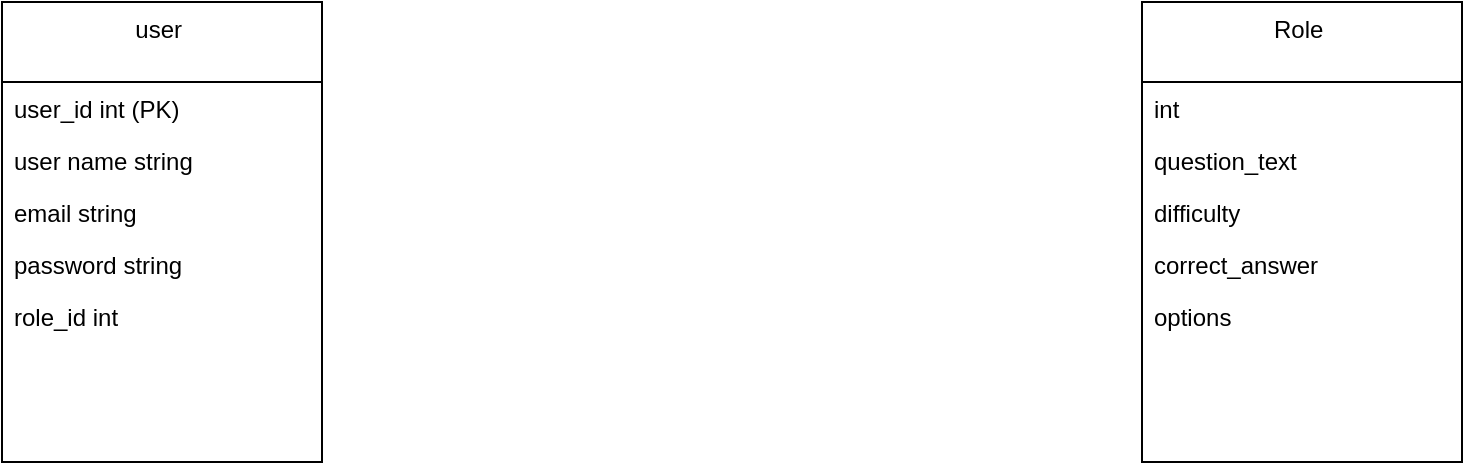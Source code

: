 <mxfile version="26.0.3">
  <diagram name="Page-1" id="7F5qMCForadEN25u4XXI">
    <mxGraphModel dx="880" dy="468" grid="1" gridSize="10" guides="1" tooltips="1" connect="1" arrows="1" fold="1" page="1" pageScale="1" pageWidth="827" pageHeight="1169" math="0" shadow="0">
      <root>
        <mxCell id="0" />
        <mxCell id="1" parent="0" />
        <mxCell id="AK6kMVOS9ElqTDQJYPv8-3" value="user " style="swimlane;fontStyle=0;align=center;verticalAlign=top;childLayout=stackLayout;horizontal=1;startSize=40;horizontalStack=0;resizeParent=1;resizeLast=0;collapsible=1;marginBottom=0;rounded=0;shadow=0;strokeWidth=1;" vertex="1" parent="1">
          <mxGeometry x="40" y="80" width="160" height="230" as="geometry">
            <mxRectangle x="550" y="140" width="160" height="26" as="alternateBounds" />
          </mxGeometry>
        </mxCell>
        <mxCell id="AK6kMVOS9ElqTDQJYPv8-4" value="user_id int (PK)" style="text;align=left;verticalAlign=top;spacingLeft=4;spacingRight=4;overflow=hidden;rotatable=0;points=[[0,0.5],[1,0.5]];portConstraint=eastwest;rounded=0;shadow=0;html=0;" vertex="1" parent="AK6kMVOS9ElqTDQJYPv8-3">
          <mxGeometry y="40" width="160" height="26" as="geometry" />
        </mxCell>
        <mxCell id="AK6kMVOS9ElqTDQJYPv8-5" value="user name string " style="text;align=left;verticalAlign=top;spacingLeft=4;spacingRight=4;overflow=hidden;rotatable=0;points=[[0,0.5],[1,0.5]];portConstraint=eastwest;rounded=0;shadow=0;html=0;" vertex="1" parent="AK6kMVOS9ElqTDQJYPv8-3">
          <mxGeometry y="66" width="160" height="26" as="geometry" />
        </mxCell>
        <mxCell id="AK6kMVOS9ElqTDQJYPv8-6" value="email string" style="text;align=left;verticalAlign=top;spacingLeft=4;spacingRight=4;overflow=hidden;rotatable=0;points=[[0,0.5],[1,0.5]];portConstraint=eastwest;rounded=0;shadow=0;html=0;" vertex="1" parent="AK6kMVOS9ElqTDQJYPv8-3">
          <mxGeometry y="92" width="160" height="26" as="geometry" />
        </mxCell>
        <mxCell id="AK6kMVOS9ElqTDQJYPv8-7" value="password string " style="text;align=left;verticalAlign=top;spacingLeft=4;spacingRight=4;overflow=hidden;rotatable=0;points=[[0,0.5],[1,0.5]];portConstraint=eastwest;" vertex="1" parent="AK6kMVOS9ElqTDQJYPv8-3">
          <mxGeometry y="118" width="160" height="26" as="geometry" />
        </mxCell>
        <mxCell id="AK6kMVOS9ElqTDQJYPv8-8" value="role_id int " style="text;align=left;verticalAlign=top;spacingLeft=4;spacingRight=4;overflow=hidden;rotatable=0;points=[[0,0.5],[1,0.5]];portConstraint=eastwest;" vertex="1" parent="AK6kMVOS9ElqTDQJYPv8-3">
          <mxGeometry y="144" width="160" height="26" as="geometry" />
        </mxCell>
        <mxCell id="AK6kMVOS9ElqTDQJYPv8-9" value="Role " style="swimlane;fontStyle=0;align=center;verticalAlign=top;childLayout=stackLayout;horizontal=1;startSize=40;horizontalStack=0;resizeParent=1;resizeLast=0;collapsible=1;marginBottom=0;rounded=0;shadow=0;strokeWidth=1;" vertex="1" parent="1">
          <mxGeometry x="610" y="80" width="160" height="230" as="geometry">
            <mxRectangle x="550" y="140" width="160" height="26" as="alternateBounds" />
          </mxGeometry>
        </mxCell>
        <mxCell id="AK6kMVOS9ElqTDQJYPv8-10" value="int " style="text;align=left;verticalAlign=top;spacingLeft=4;spacingRight=4;overflow=hidden;rotatable=0;points=[[0,0.5],[1,0.5]];portConstraint=eastwest;rounded=0;shadow=0;html=0;" vertex="1" parent="AK6kMVOS9ElqTDQJYPv8-9">
          <mxGeometry y="40" width="160" height="26" as="geometry" />
        </mxCell>
        <mxCell id="AK6kMVOS9ElqTDQJYPv8-11" value="question_text" style="text;align=left;verticalAlign=top;spacingLeft=4;spacingRight=4;overflow=hidden;rotatable=0;points=[[0,0.5],[1,0.5]];portConstraint=eastwest;rounded=0;shadow=0;html=0;" vertex="1" parent="AK6kMVOS9ElqTDQJYPv8-9">
          <mxGeometry y="66" width="160" height="26" as="geometry" />
        </mxCell>
        <mxCell id="AK6kMVOS9ElqTDQJYPv8-12" value="difficulty" style="text;align=left;verticalAlign=top;spacingLeft=4;spacingRight=4;overflow=hidden;rotatable=0;points=[[0,0.5],[1,0.5]];portConstraint=eastwest;rounded=0;shadow=0;html=0;" vertex="1" parent="AK6kMVOS9ElqTDQJYPv8-9">
          <mxGeometry y="92" width="160" height="26" as="geometry" />
        </mxCell>
        <mxCell id="AK6kMVOS9ElqTDQJYPv8-13" value="correct_answer" style="text;align=left;verticalAlign=top;spacingLeft=4;spacingRight=4;overflow=hidden;rotatable=0;points=[[0,0.5],[1,0.5]];portConstraint=eastwest;" vertex="1" parent="AK6kMVOS9ElqTDQJYPv8-9">
          <mxGeometry y="118" width="160" height="26" as="geometry" />
        </mxCell>
        <mxCell id="AK6kMVOS9ElqTDQJYPv8-14" value="options" style="text;align=left;verticalAlign=top;spacingLeft=4;spacingRight=4;overflow=hidden;rotatable=0;points=[[0,0.5],[1,0.5]];portConstraint=eastwest;" vertex="1" parent="AK6kMVOS9ElqTDQJYPv8-9">
          <mxGeometry y="144" width="160" height="26" as="geometry" />
        </mxCell>
      </root>
    </mxGraphModel>
  </diagram>
</mxfile>
